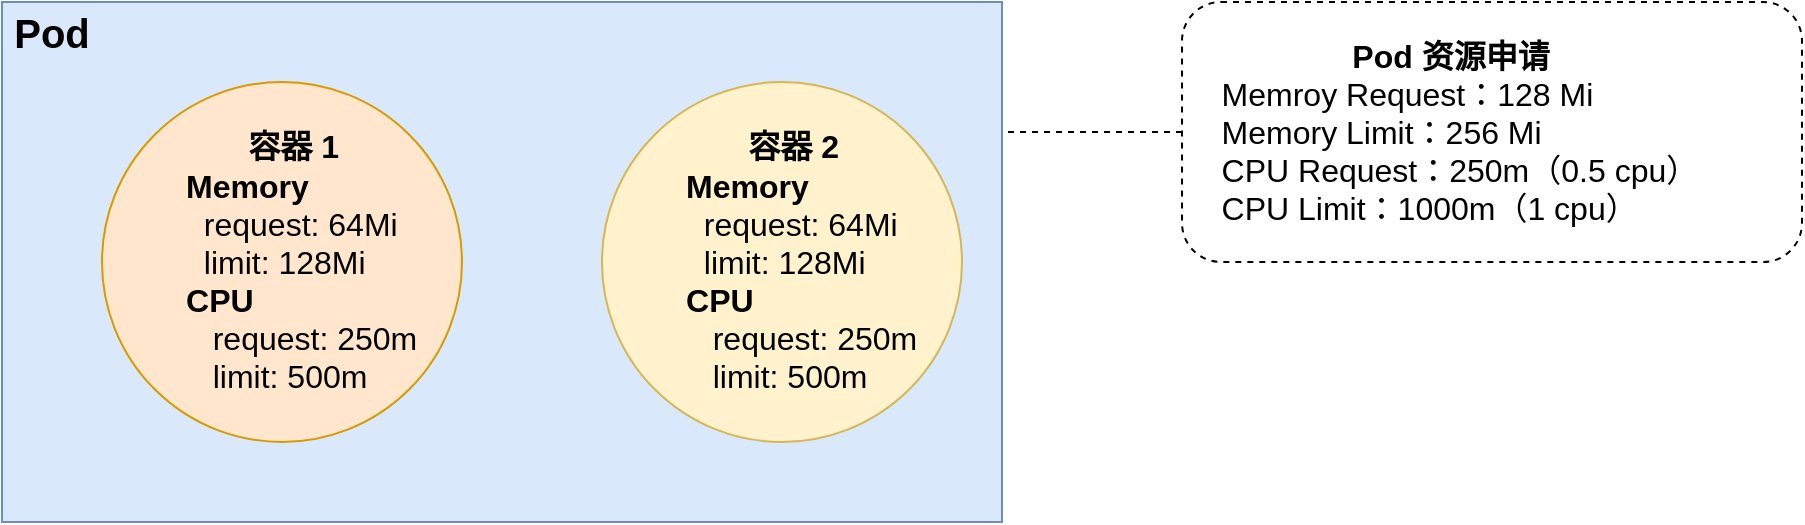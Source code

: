<mxfile version="20.3.2" type="device"><diagram id="aV0O1YeAYTAutdBGCTCc" name="第 1 页"><mxGraphModel dx="1038" dy="546" grid="1" gridSize="10" guides="1" tooltips="1" connect="1" arrows="1" fold="1" page="1" pageScale="1" pageWidth="827" pageHeight="1169" math="0" shadow="0"><root><mxCell id="0"/><mxCell id="1" parent="0"/><mxCell id="rZb_97yCk7C2WiHTSSJ0-4" value="" style="rounded=0;whiteSpace=wrap;html=1;fillColor=#dae8fc;strokeColor=#6c8ebf;fontSize=16;" vertex="1" parent="1"><mxGeometry x="90" y="160" width="500" height="260" as="geometry"/></mxCell><mxCell id="rZb_97yCk7C2WiHTSSJ0-2" value="&lt;b style=&quot;font-size: 16px;&quot;&gt;&amp;nbsp; &amp;nbsp; &amp;nbsp; &amp;nbsp; &amp;nbsp; &amp;nbsp; &amp;nbsp; &amp;nbsp; 容器 1&lt;br style=&quot;font-size: 16px;&quot;&gt;&amp;nbsp; &amp;nbsp; &amp;nbsp; &amp;nbsp; &amp;nbsp;Memory&lt;br style=&quot;font-size: 16px;&quot;&gt;&lt;/b&gt;&amp;nbsp; &amp;nbsp; &amp;nbsp; &amp;nbsp; &amp;nbsp; &amp;nbsp;request: 64Mi&lt;br style=&quot;font-size: 16px;&quot;&gt;&amp;nbsp; &amp;nbsp; &amp;nbsp; &amp;nbsp; &amp;nbsp; &amp;nbsp;limit: 128Mi&lt;br style=&quot;font-size: 16px;&quot;&gt;&amp;nbsp; &amp;nbsp; &amp;nbsp; &amp;nbsp; &amp;nbsp;&lt;b style=&quot;font-size: 16px;&quot;&gt;CPU&lt;/b&gt;&lt;br style=&quot;font-size: 16px;&quot;&gt;&amp;nbsp; &amp;nbsp; &amp;nbsp; &amp;nbsp; &amp;nbsp; &amp;nbsp; request: 250m&lt;br style=&quot;font-size: 16px;&quot;&gt;&amp;nbsp; &amp;nbsp; &amp;nbsp; &amp;nbsp; &amp;nbsp; &amp;nbsp; limit: 500m" style="ellipse;whiteSpace=wrap;html=1;aspect=fixed;align=left;fillColor=#ffe6cc;strokeColor=#d79b00;fontSize=16;" vertex="1" parent="1"><mxGeometry x="140" y="200" width="180" height="180" as="geometry"/></mxCell><mxCell id="rZb_97yCk7C2WiHTSSJ0-3" value="&lt;b style=&quot;font-size: 16px;&quot;&gt;&amp;nbsp; &amp;nbsp; &amp;nbsp; &amp;nbsp; &amp;nbsp; &amp;nbsp; &amp;nbsp; &amp;nbsp; 容器 2&lt;br style=&quot;font-size: 16px;&quot;&gt;&amp;nbsp; &amp;nbsp; &amp;nbsp; &amp;nbsp; &amp;nbsp;Memory&lt;br style=&quot;font-size: 16px;&quot;&gt;&lt;/b&gt;&amp;nbsp; &amp;nbsp; &amp;nbsp; &amp;nbsp; &amp;nbsp; &amp;nbsp;request: 64Mi&lt;br style=&quot;font-size: 16px;&quot;&gt;&amp;nbsp; &amp;nbsp; &amp;nbsp; &amp;nbsp; &amp;nbsp; &amp;nbsp;limit: 128Mi&lt;br style=&quot;font-size: 16px;&quot;&gt;&amp;nbsp; &amp;nbsp; &amp;nbsp; &amp;nbsp; &amp;nbsp;&lt;b style=&quot;font-size: 16px;&quot;&gt;CPU&lt;/b&gt;&lt;br style=&quot;font-size: 16px;&quot;&gt;&amp;nbsp; &amp;nbsp; &amp;nbsp; &amp;nbsp; &amp;nbsp; &amp;nbsp; request: 250m&lt;br style=&quot;font-size: 16px;&quot;&gt;&amp;nbsp; &amp;nbsp; &amp;nbsp; &amp;nbsp; &amp;nbsp; &amp;nbsp; limit: 500m" style="ellipse;whiteSpace=wrap;html=1;aspect=fixed;align=left;fillColor=#fff2cc;strokeColor=#d6b656;fontSize=16;" vertex="1" parent="1"><mxGeometry x="390" y="200" width="180" height="180" as="geometry"/></mxCell><mxCell id="rZb_97yCk7C2WiHTSSJ0-5" value="&lt;b style=&quot;font-size: 20px;&quot;&gt;&lt;font style=&quot;font-size: 20px;&quot;&gt;Pod&lt;/font&gt;&lt;/b&gt;" style="text;html=1;strokeColor=none;fillColor=none;align=center;verticalAlign=middle;whiteSpace=wrap;rounded=0;fontSize=20;" vertex="1" parent="1"><mxGeometry x="90" y="160" width="50" height="30" as="geometry"/></mxCell><mxCell id="rZb_97yCk7C2WiHTSSJ0-7" style="edgeStyle=orthogonalEdgeStyle;rounded=0;orthogonalLoop=1;jettySize=auto;html=1;exitX=0;exitY=0.5;exitDx=0;exitDy=0;entryX=1;entryY=0.25;entryDx=0;entryDy=0;fontSize=16;endArrow=none;endFill=0;dashed=1;" edge="1" parent="1" source="rZb_97yCk7C2WiHTSSJ0-6" target="rZb_97yCk7C2WiHTSSJ0-4"><mxGeometry relative="1" as="geometry"/></mxCell><mxCell id="rZb_97yCk7C2WiHTSSJ0-6" value="&lt;div style=&quot;text-align: center; font-size: 16px;&quot;&gt;&lt;b style=&quot;background-color: initial; font-size: 16px;&quot;&gt;&amp;nbsp; Pod 资源申请&lt;/b&gt;&lt;/div&gt;&amp;nbsp; &amp;nbsp; Memroy Request：128 Mi&lt;br style=&quot;font-size: 16px;&quot;&gt;&amp;nbsp; &amp;nbsp; Memory Limit：256 Mi&lt;br style=&quot;font-size: 16px;&quot;&gt;&amp;nbsp; &amp;nbsp; CPU Request：250m（0.5 cpu）&lt;br style=&quot;font-size: 16px;&quot;&gt;&amp;nbsp; &amp;nbsp; CPU Limit：1000m（1 cpu）" style="rounded=1;whiteSpace=wrap;html=1;fontSize=16;align=left;dashed=1;" vertex="1" parent="1"><mxGeometry x="680" y="160" width="310" height="130" as="geometry"/></mxCell></root></mxGraphModel></diagram></mxfile>